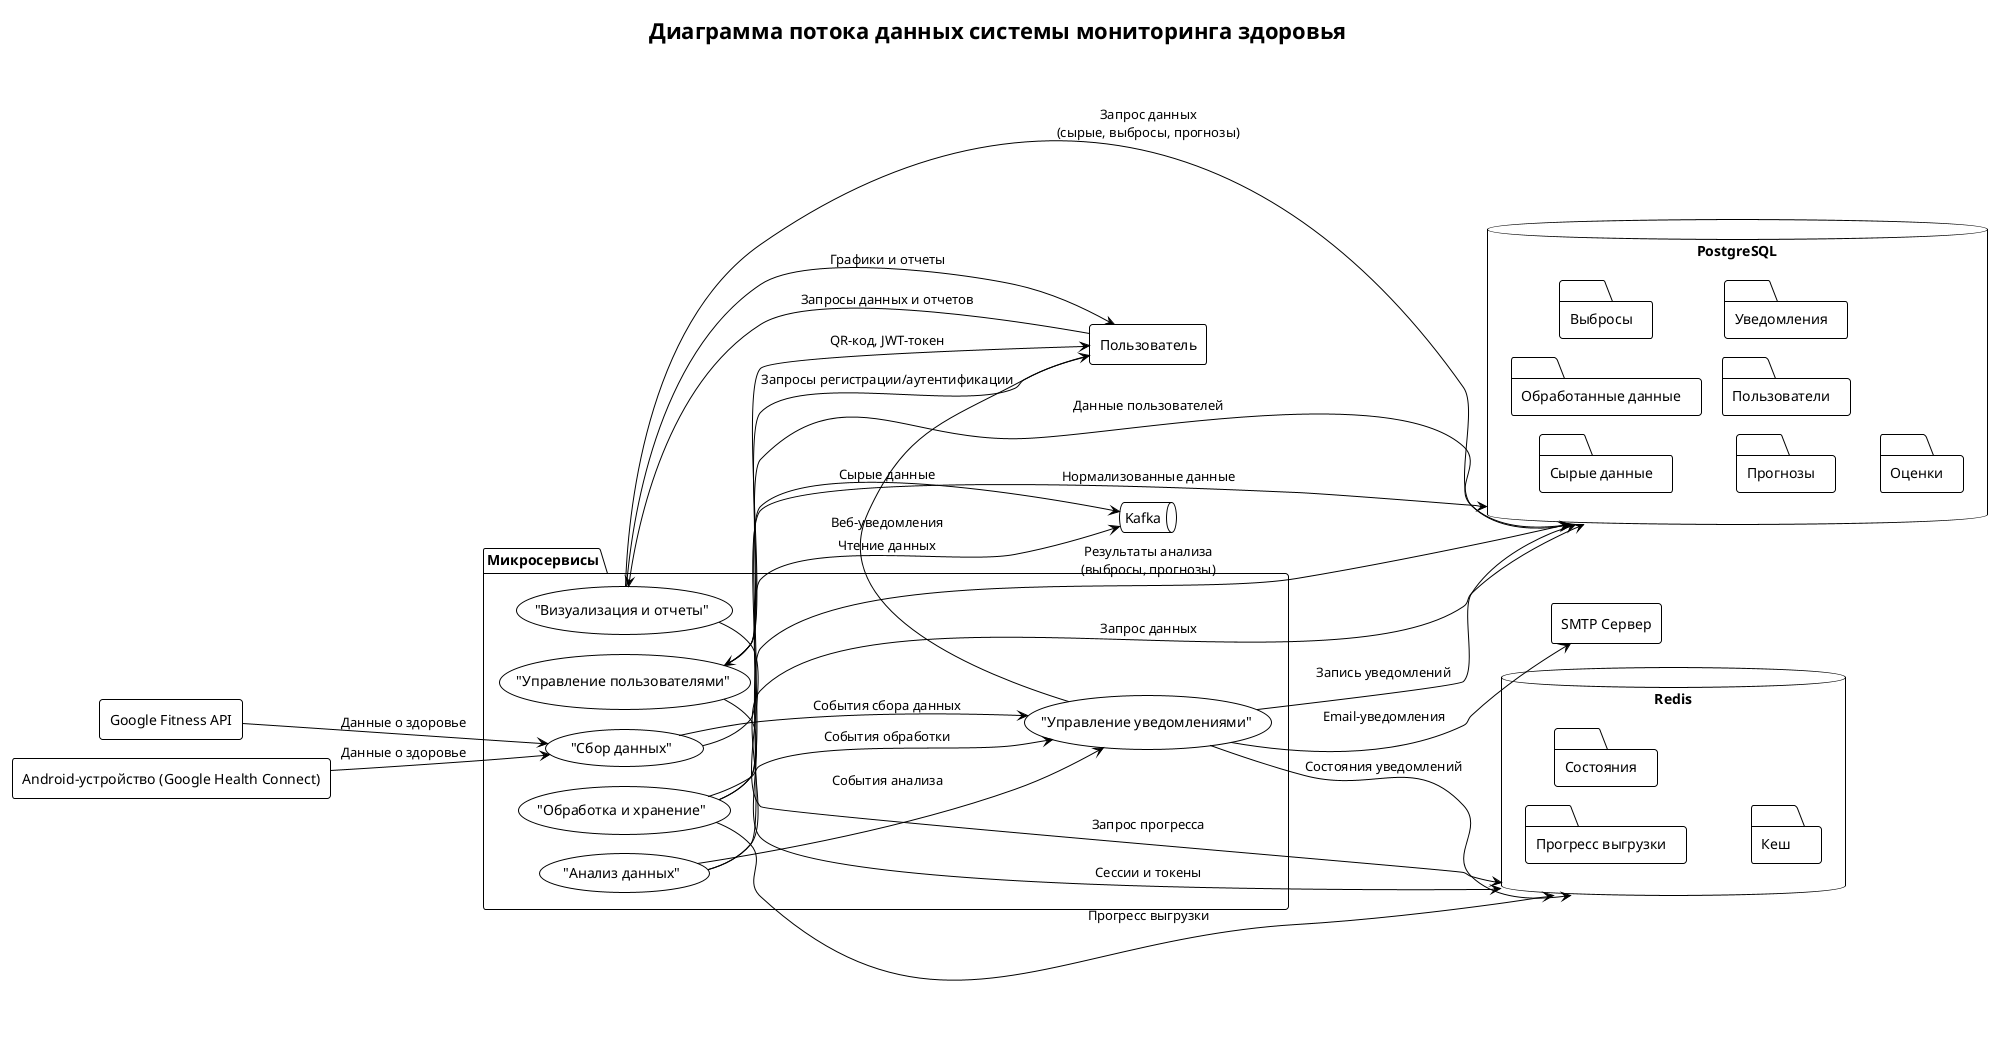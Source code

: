 @startuml
left to right direction

!theme plain
title Диаграмма потока данных системы мониторинга здоровья
skinparam nodesep 20
skinparam ranksep 20

' ============== Внешние сущности ==============
rectangle "Пользователь" as user
rectangle "Google Fitness API" as google_fitness
rectangle "Android-устройство (Google Health Connect)" as android
rectangle "SMTP Сервер" as smtp

' ============== Процессы ==============
package "Микросервисы" {
  ("Сбор данных") as data_collection
  ("Обработка и хранение") as data_processing
  ("Анализ данных") as data_analysis
  ("Визуализация и отчеты") as visualization
  ("Управление пользователями") as user_management
  ("Управление уведомлениями") as notifications
}

' ============== Хранилища данных ==============
database "PostgreSQL" as postgres {
  folder "Сырые данные" as raw_data
  folder "Обработанные данные" as processed_data
  folder "Выбросы" as outliers
  folder "Прогнозы" as predictions
  folder "Пользователи" as users
  folder "Уведомления" as notifications_db
  folder "Оценки" as ratings
}

database "Redis" as redis {
  folder "Прогресс выгрузки" as progress
  folder "Состояния" as states
  folder "Кеш" as cache
}

queue "Kafka" as kafka_queue

' ============== Потоки данных ==============
' Входные потоки
google_fitness --> data_collection : Данные о здоровье
android --> data_collection : Данные о здоровье
user --> user_management : Запросы регистрации/аутентификации
user --> visualization : Запросы данных и отчетов

' Потоки между процессами
data_collection --> kafka_queue : Сырые данные
data_processing --> kafka_queue : Чтение данных
data_processing --> postgres : Нормализованные данные
data_processing --> redis : Прогресс выгрузки

data_analysis --> postgres : Запрос данных
data_analysis --> postgres : Результаты анализа\n(выбросы, прогнозы)
data_analysis --> notifications : События анализа

visualization --> postgres : Запрос данных\n(сырые, выбросы, прогнозы)
visualization --> redis : Запрос прогресса
visualization --> user : Графики и отчеты

user_management --> postgres : Данные пользователей
user_management --> redis : Сессии и токены
user_management --> user : QR-код, JWT-токен

notifications --> postgres : Запись уведомлений
notifications --> redis : Состояния уведомлений
notifications --> smtp : Email-уведомления
notifications --> user : Веб-уведомления

' Внутренние потоки
data_collection --> notifications : События сбора данных
data_processing --> notifications : События обработки


@enduml

